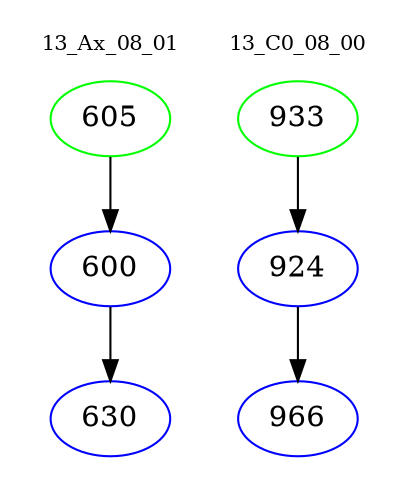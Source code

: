 digraph{
subgraph cluster_0 {
color = white
label = "13_Ax_08_01";
fontsize=10;
T0_605 [label="605", color="green"]
T0_605 -> T0_600 [color="black"]
T0_600 [label="600", color="blue"]
T0_600 -> T0_630 [color="black"]
T0_630 [label="630", color="blue"]
}
subgraph cluster_1 {
color = white
label = "13_C0_08_00";
fontsize=10;
T1_933 [label="933", color="green"]
T1_933 -> T1_924 [color="black"]
T1_924 [label="924", color="blue"]
T1_924 -> T1_966 [color="black"]
T1_966 [label="966", color="blue"]
}
}
